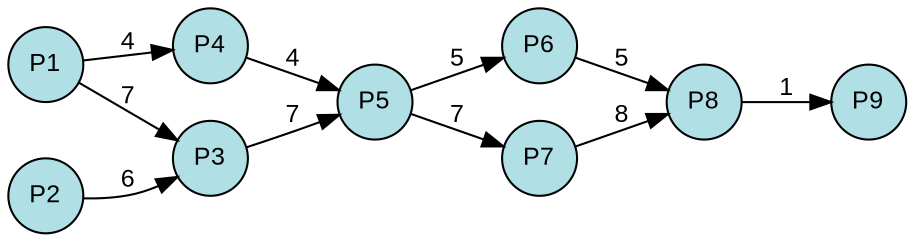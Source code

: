 digraph {
  splines=true;
node [margin=0 fontname=arial fontcolor=black fontsize=12 shape=circle width=0.5 fixedsize=true style=filled fillcolor=powderblue]
  1 [label="P1"]
  2 [label="P2"]
  3 [label="P3"]
  4 [label="P4"]
  5 [label="P5"]
  6 [label="P6"]
  7 [label="P7"]
  8 [label="P8"]
  9 [label="P9"]
rankdir=LR
edge [margin=0 fontname=arial fontcolor=black fontsize=12]
	1 -> 3 [label="7"]
	2 -> 3 [label="6"]
	1 -> 4 [label="4"]
	3 -> 5 [label="7"]
	4 -> 5 [label="4"]
	5 -> 6 [label="5"]
	5 -> 7 [label="7"]
	6 -> 8 [label="5"]
	7 -> 8 [label="8"]
	8 -> 9 [label="1"]
	{rank=same  1, 2 }
	{rank=same  3, 4 }
	{rank=same  5 }
	{rank=same  6, 7 }
	{rank=same  8 }
	{rank=same  9 }
} 
